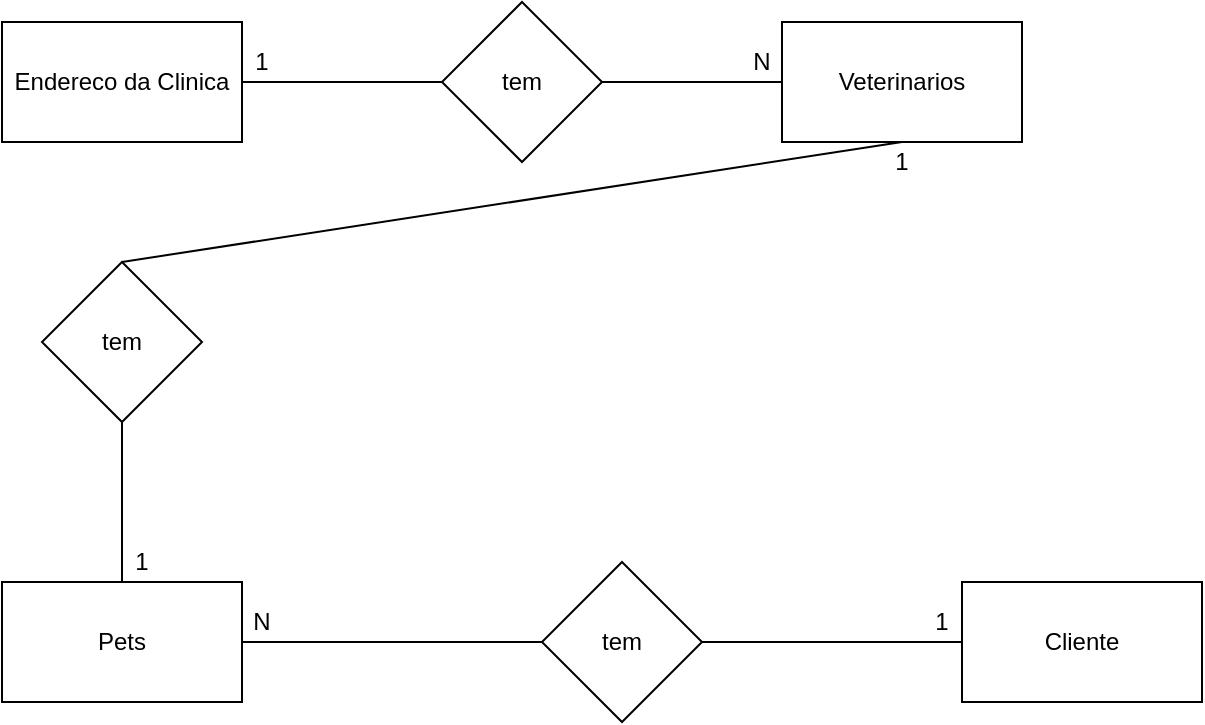 <mxfile version="14.4.2" type="device" pages="2"><diagram id="_s4483RYqr5AyLQWymlL" name="conceitual"><mxGraphModel dx="868" dy="434" grid="1" gridSize="10" guides="1" tooltips="1" connect="1" arrows="1" fold="1" page="1" pageScale="1" pageWidth="827" pageHeight="1169" math="0" shadow="0"><root><mxCell id="0"/><mxCell id="1" parent="0"/><mxCell id="1OY3A9m-gaSSutAroQ0e-1" value="Endereco da Clinica" style="rounded=0;whiteSpace=wrap;html=1;" vertex="1" parent="1"><mxGeometry x="60" y="100" width="120" height="60" as="geometry"/></mxCell><mxCell id="1OY3A9m-gaSSutAroQ0e-2" value="tem" style="rhombus;whiteSpace=wrap;html=1;" vertex="1" parent="1"><mxGeometry x="280" y="90" width="80" height="80" as="geometry"/></mxCell><mxCell id="1OY3A9m-gaSSutAroQ0e-3" value="Veterinarios" style="rounded=0;whiteSpace=wrap;html=1;" vertex="1" parent="1"><mxGeometry x="450" y="100" width="120" height="60" as="geometry"/></mxCell><mxCell id="1OY3A9m-gaSSutAroQ0e-4" value="Pets" style="rounded=0;whiteSpace=wrap;html=1;" vertex="1" parent="1"><mxGeometry x="60" y="380" width="120" height="60" as="geometry"/></mxCell><mxCell id="1OY3A9m-gaSSutAroQ0e-5" value="tem" style="rhombus;whiteSpace=wrap;html=1;" vertex="1" parent="1"><mxGeometry x="80" y="220" width="80" height="80" as="geometry"/></mxCell><mxCell id="1OY3A9m-gaSSutAroQ0e-6" value="tem" style="rhombus;whiteSpace=wrap;html=1;" vertex="1" parent="1"><mxGeometry x="330" y="370" width="80" height="80" as="geometry"/></mxCell><mxCell id="1OY3A9m-gaSSutAroQ0e-7" value="Cliente" style="rounded=0;whiteSpace=wrap;html=1;" vertex="1" parent="1"><mxGeometry x="540" y="380" width="120" height="60" as="geometry"/></mxCell><mxCell id="1OY3A9m-gaSSutAroQ0e-8" value="" style="endArrow=none;html=1;exitX=1;exitY=0.5;exitDx=0;exitDy=0;entryX=0;entryY=0.5;entryDx=0;entryDy=0;" edge="1" parent="1" source="1OY3A9m-gaSSutAroQ0e-1" target="1OY3A9m-gaSSutAroQ0e-2"><mxGeometry width="50" height="50" relative="1" as="geometry"><mxPoint x="390" y="280" as="sourcePoint"/><mxPoint x="440" y="230" as="targetPoint"/></mxGeometry></mxCell><mxCell id="1OY3A9m-gaSSutAroQ0e-9" value="" style="endArrow=none;html=1;exitX=1;exitY=0.5;exitDx=0;exitDy=0;entryX=0;entryY=0.5;entryDx=0;entryDy=0;" edge="1" parent="1" source="1OY3A9m-gaSSutAroQ0e-2" target="1OY3A9m-gaSSutAroQ0e-3"><mxGeometry width="50" height="50" relative="1" as="geometry"><mxPoint x="390" y="280" as="sourcePoint"/><mxPoint x="440" y="230" as="targetPoint"/></mxGeometry></mxCell><mxCell id="1OY3A9m-gaSSutAroQ0e-10" value="" style="endArrow=none;html=1;exitX=0.5;exitY=1;exitDx=0;exitDy=0;entryX=0.5;entryY=0;entryDx=0;entryDy=0;" edge="1" parent="1" source="1OY3A9m-gaSSutAroQ0e-3" target="1OY3A9m-gaSSutAroQ0e-5"><mxGeometry width="50" height="50" relative="1" as="geometry"><mxPoint x="390" y="280" as="sourcePoint"/><mxPoint x="440" y="230" as="targetPoint"/></mxGeometry></mxCell><mxCell id="1OY3A9m-gaSSutAroQ0e-11" value="" style="endArrow=none;html=1;exitX=0.5;exitY=1;exitDx=0;exitDy=0;entryX=0.5;entryY=0;entryDx=0;entryDy=0;" edge="1" parent="1" source="1OY3A9m-gaSSutAroQ0e-5" target="1OY3A9m-gaSSutAroQ0e-4"><mxGeometry width="50" height="50" relative="1" as="geometry"><mxPoint x="390" y="280" as="sourcePoint"/><mxPoint x="440" y="230" as="targetPoint"/></mxGeometry></mxCell><mxCell id="1OY3A9m-gaSSutAroQ0e-12" value="" style="endArrow=none;html=1;exitX=1;exitY=0.5;exitDx=0;exitDy=0;entryX=0;entryY=0.5;entryDx=0;entryDy=0;" edge="1" parent="1" source="1OY3A9m-gaSSutAroQ0e-4" target="1OY3A9m-gaSSutAroQ0e-6"><mxGeometry width="50" height="50" relative="1" as="geometry"><mxPoint x="390" y="280" as="sourcePoint"/><mxPoint x="440" y="230" as="targetPoint"/></mxGeometry></mxCell><mxCell id="1OY3A9m-gaSSutAroQ0e-13" value="" style="endArrow=none;html=1;exitX=1;exitY=0.5;exitDx=0;exitDy=0;entryX=0;entryY=0.5;entryDx=0;entryDy=0;" edge="1" parent="1" source="1OY3A9m-gaSSutAroQ0e-6" target="1OY3A9m-gaSSutAroQ0e-7"><mxGeometry width="50" height="50" relative="1" as="geometry"><mxPoint x="390" y="280" as="sourcePoint"/><mxPoint x="440" y="230" as="targetPoint"/></mxGeometry></mxCell><mxCell id="1OY3A9m-gaSSutAroQ0e-14" value="1" style="text;html=1;strokeColor=none;fillColor=none;align=center;verticalAlign=middle;whiteSpace=wrap;rounded=0;" vertex="1" parent="1"><mxGeometry x="170" y="110" width="40" height="20" as="geometry"/></mxCell><mxCell id="1OY3A9m-gaSSutAroQ0e-15" value="N" style="text;html=1;strokeColor=none;fillColor=none;align=center;verticalAlign=middle;whiteSpace=wrap;rounded=0;" vertex="1" parent="1"><mxGeometry x="420" y="110" width="40" height="20" as="geometry"/></mxCell><mxCell id="1OY3A9m-gaSSutAroQ0e-16" value="1" style="text;html=1;strokeColor=none;fillColor=none;align=center;verticalAlign=middle;whiteSpace=wrap;rounded=0;" vertex="1" parent="1"><mxGeometry x="490" y="160" width="40" height="20" as="geometry"/></mxCell><mxCell id="1OY3A9m-gaSSutAroQ0e-17" value="1" style="text;html=1;strokeColor=none;fillColor=none;align=center;verticalAlign=middle;whiteSpace=wrap;rounded=0;" vertex="1" parent="1"><mxGeometry x="110" y="360" width="40" height="20" as="geometry"/></mxCell><mxCell id="1OY3A9m-gaSSutAroQ0e-18" value="N" style="text;html=1;strokeColor=none;fillColor=none;align=center;verticalAlign=middle;whiteSpace=wrap;rounded=0;" vertex="1" parent="1"><mxGeometry x="170" y="390" width="40" height="20" as="geometry"/></mxCell><mxCell id="1OY3A9m-gaSSutAroQ0e-19" value="1" style="text;html=1;strokeColor=none;fillColor=none;align=center;verticalAlign=middle;whiteSpace=wrap;rounded=0;" vertex="1" parent="1"><mxGeometry x="510" y="390" width="40" height="20" as="geometry"/></mxCell></root></mxGraphModel></diagram><diagram id="pXeGCXIOPrgaCm2TZaWv" name="logico"><mxGraphModel dx="868" dy="434" grid="1" gridSize="10" guides="1" tooltips="1" connect="1" arrows="1" fold="1" page="1" pageScale="1" pageWidth="827" pageHeight="1169" math="0" shadow="0"><root><mxCell id="UKw4L26IM7ZCvgSP6EJG-0"/><mxCell id="UKw4L26IM7ZCvgSP6EJG-1" parent="UKw4L26IM7ZCvgSP6EJG-0"/><mxCell id="UKw4L26IM7ZCvgSP6EJG-2" value="Endereco da Clinica" style="shape=table;startSize=30;container=1;collapsible=1;childLayout=tableLayout;fixedRows=1;rowLines=0;fontStyle=1;align=center;resizeLast=1;" vertex="1" parent="UKw4L26IM7ZCvgSP6EJG-1"><mxGeometry x="80" y="20" width="180" height="100" as="geometry"/></mxCell><mxCell id="UKw4L26IM7ZCvgSP6EJG-3" value="" style="shape=partialRectangle;collapsible=0;dropTarget=0;pointerEvents=0;fillColor=none;top=0;left=0;bottom=1;right=0;points=[[0,0.5],[1,0.5]];portConstraint=eastwest;" vertex="1" parent="UKw4L26IM7ZCvgSP6EJG-2"><mxGeometry y="30" width="180" height="30" as="geometry"/></mxCell><mxCell id="UKw4L26IM7ZCvgSP6EJG-4" value="PK" style="shape=partialRectangle;connectable=0;fillColor=none;top=0;left=0;bottom=0;right=0;fontStyle=1;overflow=hidden;" vertex="1" parent="UKw4L26IM7ZCvgSP6EJG-3"><mxGeometry width="30" height="30" as="geometry"/></mxCell><mxCell id="UKw4L26IM7ZCvgSP6EJG-5" value="idClinica" style="shape=partialRectangle;connectable=0;fillColor=none;top=0;left=0;bottom=0;right=0;align=left;spacingLeft=6;fontStyle=1;overflow=hidden;" vertex="1" parent="UKw4L26IM7ZCvgSP6EJG-3"><mxGeometry x="30" width="150" height="30" as="geometry"/></mxCell><mxCell id="UKw4L26IM7ZCvgSP6EJG-6" value="" style="shape=partialRectangle;collapsible=0;dropTarget=0;pointerEvents=0;fillColor=none;top=0;left=0;bottom=0;right=0;points=[[0,0.5],[1,0.5]];portConstraint=eastwest;" vertex="1" parent="UKw4L26IM7ZCvgSP6EJG-2"><mxGeometry y="60" width="180" height="30" as="geometry"/></mxCell><mxCell id="UKw4L26IM7ZCvgSP6EJG-7" value="" style="shape=partialRectangle;connectable=0;fillColor=none;top=0;left=0;bottom=0;right=0;editable=1;overflow=hidden;" vertex="1" parent="UKw4L26IM7ZCvgSP6EJG-6"><mxGeometry width="30" height="30" as="geometry"/></mxCell><mxCell id="UKw4L26IM7ZCvgSP6EJG-8" value="Endereco" style="shape=partialRectangle;connectable=0;fillColor=none;top=0;left=0;bottom=0;right=0;align=left;spacingLeft=6;overflow=hidden;" vertex="1" parent="UKw4L26IM7ZCvgSP6EJG-6"><mxGeometry x="30" width="150" height="30" as="geometry"/></mxCell><mxCell id="UKw4L26IM7ZCvgSP6EJG-15" value="Veterinarios" style="shape=table;startSize=30;container=1;collapsible=1;childLayout=tableLayout;fixedRows=1;rowLines=0;fontStyle=1;align=center;resizeLast=1;" vertex="1" parent="UKw4L26IM7ZCvgSP6EJG-1"><mxGeometry x="460" y="10" width="180" height="160" as="geometry"/></mxCell><mxCell id="UKw4L26IM7ZCvgSP6EJG-16" value="" style="shape=partialRectangle;collapsible=0;dropTarget=0;pointerEvents=0;fillColor=none;top=0;left=0;bottom=0;right=0;points=[[0,0.5],[1,0.5]];portConstraint=eastwest;" vertex="1" parent="UKw4L26IM7ZCvgSP6EJG-15"><mxGeometry y="30" width="180" height="30" as="geometry"/></mxCell><mxCell id="UKw4L26IM7ZCvgSP6EJG-17" value="PK" style="shape=partialRectangle;connectable=0;fillColor=none;top=0;left=0;bottom=0;right=0;fontStyle=1;overflow=hidden;" vertex="1" parent="UKw4L26IM7ZCvgSP6EJG-16"><mxGeometry width="60" height="30" as="geometry"/></mxCell><mxCell id="UKw4L26IM7ZCvgSP6EJG-18" value="idVeterinario" style="shape=partialRectangle;connectable=0;fillColor=none;top=0;left=0;bottom=0;right=0;align=left;spacingLeft=6;fontStyle=1;overflow=hidden;" vertex="1" parent="UKw4L26IM7ZCvgSP6EJG-16"><mxGeometry x="60" width="120" height="30" as="geometry"/></mxCell><mxCell id="UKw4L26IM7ZCvgSP6EJG-19" value="" style="shape=partialRectangle;collapsible=0;dropTarget=0;pointerEvents=0;fillColor=none;top=0;left=0;bottom=1;right=0;points=[[0,0.5],[1,0.5]];portConstraint=eastwest;" vertex="1" parent="UKw4L26IM7ZCvgSP6EJG-15"><mxGeometry y="60" width="180" height="30" as="geometry"/></mxCell><mxCell id="UKw4L26IM7ZCvgSP6EJG-20" value="FK" style="shape=partialRectangle;connectable=0;fillColor=none;top=0;left=0;bottom=0;right=0;fontStyle=1;overflow=hidden;" vertex="1" parent="UKw4L26IM7ZCvgSP6EJG-19"><mxGeometry width="60" height="30" as="geometry"/></mxCell><mxCell id="UKw4L26IM7ZCvgSP6EJG-21" value="idClinica" style="shape=partialRectangle;connectable=0;fillColor=none;top=0;left=0;bottom=0;right=0;align=left;spacingLeft=6;fontStyle=1;overflow=hidden;" vertex="1" parent="UKw4L26IM7ZCvgSP6EJG-19"><mxGeometry x="60" width="120" height="30" as="geometry"/></mxCell><mxCell id="UKw4L26IM7ZCvgSP6EJG-22" value="" style="shape=partialRectangle;collapsible=0;dropTarget=0;pointerEvents=0;fillColor=none;top=0;left=0;bottom=0;right=0;points=[[0,0.5],[1,0.5]];portConstraint=eastwest;" vertex="1" parent="UKw4L26IM7ZCvgSP6EJG-15"><mxGeometry y="90" width="180" height="30" as="geometry"/></mxCell><mxCell id="UKw4L26IM7ZCvgSP6EJG-23" value="" style="shape=partialRectangle;connectable=0;fillColor=none;top=0;left=0;bottom=0;right=0;editable=1;overflow=hidden;" vertex="1" parent="UKw4L26IM7ZCvgSP6EJG-22"><mxGeometry width="60" height="30" as="geometry"/></mxCell><mxCell id="UKw4L26IM7ZCvgSP6EJG-24" value="Nome" style="shape=partialRectangle;connectable=0;fillColor=none;top=0;left=0;bottom=0;right=0;align=left;spacingLeft=6;overflow=hidden;" vertex="1" parent="UKw4L26IM7ZCvgSP6EJG-22"><mxGeometry x="60" width="120" height="30" as="geometry"/></mxCell><mxCell id="UKw4L26IM7ZCvgSP6EJG-25" value="" style="shape=partialRectangle;collapsible=0;dropTarget=0;pointerEvents=0;fillColor=none;top=0;left=0;bottom=0;right=0;points=[[0,0.5],[1,0.5]];portConstraint=eastwest;" vertex="1" parent="UKw4L26IM7ZCvgSP6EJG-15"><mxGeometry y="120" width="180" height="30" as="geometry"/></mxCell><mxCell id="UKw4L26IM7ZCvgSP6EJG-26" value="" style="shape=partialRectangle;connectable=0;fillColor=none;top=0;left=0;bottom=0;right=0;editable=1;overflow=hidden;" vertex="1" parent="UKw4L26IM7ZCvgSP6EJG-25"><mxGeometry width="60" height="30" as="geometry"/></mxCell><mxCell id="UKw4L26IM7ZCvgSP6EJG-27" value="CPF" style="shape=partialRectangle;connectable=0;fillColor=none;top=0;left=0;bottom=0;right=0;align=left;spacingLeft=6;overflow=hidden;" vertex="1" parent="UKw4L26IM7ZCvgSP6EJG-25"><mxGeometry x="60" width="120" height="30" as="geometry"/></mxCell><mxCell id="UKw4L26IM7ZCvgSP6EJG-28" value="Pets" style="shape=table;startSize=30;container=1;collapsible=1;childLayout=tableLayout;fixedRows=1;rowLines=0;fontStyle=1;align=center;resizeLast=1;" vertex="1" parent="UKw4L26IM7ZCvgSP6EJG-1"><mxGeometry x="80" y="210" width="180" height="250" as="geometry"/></mxCell><mxCell id="UKw4L26IM7ZCvgSP6EJG-29" value="" style="shape=partialRectangle;collapsible=0;dropTarget=0;pointerEvents=0;fillColor=none;top=0;left=0;bottom=0;right=0;points=[[0,0.5],[1,0.5]];portConstraint=eastwest;" vertex="1" parent="UKw4L26IM7ZCvgSP6EJG-28"><mxGeometry y="30" width="180" height="30" as="geometry"/></mxCell><mxCell id="UKw4L26IM7ZCvgSP6EJG-30" value="PK" style="shape=partialRectangle;connectable=0;fillColor=none;top=0;left=0;bottom=0;right=0;fontStyle=1;overflow=hidden;" vertex="1" parent="UKw4L26IM7ZCvgSP6EJG-29"><mxGeometry width="60" height="30" as="geometry"/></mxCell><mxCell id="UKw4L26IM7ZCvgSP6EJG-31" value="idPet" style="shape=partialRectangle;connectable=0;fillColor=none;top=0;left=0;bottom=0;right=0;align=left;spacingLeft=6;fontStyle=1;overflow=hidden;" vertex="1" parent="UKw4L26IM7ZCvgSP6EJG-29"><mxGeometry x="60" width="120" height="30" as="geometry"/></mxCell><mxCell id="UKw4L26IM7ZCvgSP6EJG-32" value="" style="shape=partialRectangle;collapsible=0;dropTarget=0;pointerEvents=0;fillColor=none;top=0;left=0;bottom=1;right=0;points=[[0,0.5],[1,0.5]];portConstraint=eastwest;" vertex="1" parent="UKw4L26IM7ZCvgSP6EJG-28"><mxGeometry y="60" width="180" height="30" as="geometry"/></mxCell><mxCell id="UKw4L26IM7ZCvgSP6EJG-33" value="FK" style="shape=partialRectangle;connectable=0;fillColor=none;top=0;left=0;bottom=0;right=0;fontStyle=1;overflow=hidden;" vertex="1" parent="UKw4L26IM7ZCvgSP6EJG-32"><mxGeometry width="60" height="30" as="geometry"/></mxCell><mxCell id="UKw4L26IM7ZCvgSP6EJG-34" value="idVeterinario" style="shape=partialRectangle;connectable=0;fillColor=none;top=0;left=0;bottom=0;right=0;align=left;spacingLeft=6;fontStyle=1;overflow=hidden;" vertex="1" parent="UKw4L26IM7ZCvgSP6EJG-32"><mxGeometry x="60" width="120" height="30" as="geometry"/></mxCell><mxCell id="UKw4L26IM7ZCvgSP6EJG-54" value="" style="shape=partialRectangle;collapsible=0;dropTarget=0;pointerEvents=0;fillColor=none;top=0;left=0;bottom=1;right=0;points=[[0,0.5],[1,0.5]];portConstraint=eastwest;" vertex="1" parent="UKw4L26IM7ZCvgSP6EJG-28"><mxGeometry y="90" width="180" height="30" as="geometry"/></mxCell><mxCell id="UKw4L26IM7ZCvgSP6EJG-55" value="FK" style="shape=partialRectangle;connectable=0;fillColor=none;top=0;left=0;bottom=0;right=0;fontStyle=1;overflow=hidden;" vertex="1" parent="UKw4L26IM7ZCvgSP6EJG-54"><mxGeometry width="60" height="30" as="geometry"/></mxCell><mxCell id="UKw4L26IM7ZCvgSP6EJG-56" value="idCliente" style="shape=partialRectangle;connectable=0;fillColor=none;top=0;left=0;bottom=0;right=0;align=left;spacingLeft=6;fontStyle=1;overflow=hidden;" vertex="1" parent="UKw4L26IM7ZCvgSP6EJG-54"><mxGeometry x="60" width="120" height="30" as="geometry"/></mxCell><mxCell id="UKw4L26IM7ZCvgSP6EJG-35" value="" style="shape=partialRectangle;collapsible=0;dropTarget=0;pointerEvents=0;fillColor=none;top=0;left=0;bottom=0;right=0;points=[[0,0.5],[1,0.5]];portConstraint=eastwest;" vertex="1" parent="UKw4L26IM7ZCvgSP6EJG-28"><mxGeometry y="120" width="180" height="30" as="geometry"/></mxCell><mxCell id="UKw4L26IM7ZCvgSP6EJG-36" value="" style="shape=partialRectangle;connectable=0;fillColor=none;top=0;left=0;bottom=0;right=0;editable=1;overflow=hidden;" vertex="1" parent="UKw4L26IM7ZCvgSP6EJG-35"><mxGeometry width="60" height="30" as="geometry"/></mxCell><mxCell id="UKw4L26IM7ZCvgSP6EJG-37" value="Nome" style="shape=partialRectangle;connectable=0;fillColor=none;top=0;left=0;bottom=0;right=0;align=left;spacingLeft=6;overflow=hidden;" vertex="1" parent="UKw4L26IM7ZCvgSP6EJG-35"><mxGeometry x="60" width="120" height="30" as="geometry"/></mxCell><mxCell id="UKw4L26IM7ZCvgSP6EJG-38" value="" style="shape=partialRectangle;collapsible=0;dropTarget=0;pointerEvents=0;fillColor=none;top=0;left=0;bottom=0;right=0;points=[[0,0.5],[1,0.5]];portConstraint=eastwest;" vertex="1" parent="UKw4L26IM7ZCvgSP6EJG-28"><mxGeometry y="150" width="180" height="30" as="geometry"/></mxCell><mxCell id="UKw4L26IM7ZCvgSP6EJG-39" value="" style="shape=partialRectangle;connectable=0;fillColor=none;top=0;left=0;bottom=0;right=0;editable=1;overflow=hidden;" vertex="1" parent="UKw4L26IM7ZCvgSP6EJG-38"><mxGeometry width="60" height="30" as="geometry"/></mxCell><mxCell id="UKw4L26IM7ZCvgSP6EJG-40" value="Data de Nascimento" style="shape=partialRectangle;connectable=0;fillColor=none;top=0;left=0;bottom=0;right=0;align=left;spacingLeft=6;overflow=hidden;" vertex="1" parent="UKw4L26IM7ZCvgSP6EJG-38"><mxGeometry x="60" width="120" height="30" as="geometry"/></mxCell><mxCell id="vyweqPEByrR30L_3bY2m-0" value="" style="shape=partialRectangle;collapsible=0;dropTarget=0;pointerEvents=0;fillColor=none;top=0;left=0;bottom=0;right=0;points=[[0,0.5],[1,0.5]];portConstraint=eastwest;" vertex="1" parent="UKw4L26IM7ZCvgSP6EJG-28"><mxGeometry y="180" width="180" height="30" as="geometry"/></mxCell><mxCell id="vyweqPEByrR30L_3bY2m-1" value="" style="shape=partialRectangle;connectable=0;fillColor=none;top=0;left=0;bottom=0;right=0;editable=1;overflow=hidden;" vertex="1" parent="vyweqPEByrR30L_3bY2m-0"><mxGeometry width="60" height="30" as="geometry"/></mxCell><mxCell id="vyweqPEByrR30L_3bY2m-2" value="Tipo de Pet" style="shape=partialRectangle;connectable=0;fillColor=none;top=0;left=0;bottom=0;right=0;align=left;spacingLeft=6;overflow=hidden;" vertex="1" parent="vyweqPEByrR30L_3bY2m-0"><mxGeometry x="60" width="120" height="30" as="geometry"/></mxCell><mxCell id="vyweqPEByrR30L_3bY2m-3" value="" style="shape=partialRectangle;collapsible=0;dropTarget=0;pointerEvents=0;fillColor=none;top=0;left=0;bottom=0;right=0;points=[[0,0.5],[1,0.5]];portConstraint=eastwest;" vertex="1" parent="UKw4L26IM7ZCvgSP6EJG-28"><mxGeometry y="210" width="180" height="30" as="geometry"/></mxCell><mxCell id="vyweqPEByrR30L_3bY2m-4" value="" style="shape=partialRectangle;connectable=0;fillColor=none;top=0;left=0;bottom=0;right=0;editable=1;overflow=hidden;" vertex="1" parent="vyweqPEByrR30L_3bY2m-3"><mxGeometry width="60" height="30" as="geometry"/></mxCell><mxCell id="vyweqPEByrR30L_3bY2m-5" value="Raca" style="shape=partialRectangle;connectable=0;fillColor=none;top=0;left=0;bottom=0;right=0;align=left;spacingLeft=6;overflow=hidden;" vertex="1" parent="vyweqPEByrR30L_3bY2m-3"><mxGeometry x="60" width="120" height="30" as="geometry"/></mxCell><mxCell id="UKw4L26IM7ZCvgSP6EJG-41" value="Cliente" style="shape=table;startSize=30;container=1;collapsible=1;childLayout=tableLayout;fixedRows=1;rowLines=0;fontStyle=1;align=center;resizeLast=1;" vertex="1" parent="UKw4L26IM7ZCvgSP6EJG-1"><mxGeometry x="460" y="240" width="180" height="160" as="geometry"/></mxCell><mxCell id="UKw4L26IM7ZCvgSP6EJG-42" value="" style="shape=partialRectangle;collapsible=0;dropTarget=0;pointerEvents=0;fillColor=none;top=0;left=0;bottom=0;right=0;points=[[0,0.5],[1,0.5]];portConstraint=eastwest;" vertex="1" parent="UKw4L26IM7ZCvgSP6EJG-41"><mxGeometry y="30" width="180" height="30" as="geometry"/></mxCell><mxCell id="UKw4L26IM7ZCvgSP6EJG-43" value="PK" style="shape=partialRectangle;connectable=0;fillColor=none;top=0;left=0;bottom=0;right=0;fontStyle=1;overflow=hidden;" vertex="1" parent="UKw4L26IM7ZCvgSP6EJG-42"><mxGeometry width="60" height="30" as="geometry"/></mxCell><mxCell id="UKw4L26IM7ZCvgSP6EJG-44" value="idCliente" style="shape=partialRectangle;connectable=0;fillColor=none;top=0;left=0;bottom=0;right=0;align=left;spacingLeft=6;fontStyle=1;overflow=hidden;" vertex="1" parent="UKw4L26IM7ZCvgSP6EJG-42"><mxGeometry x="60" width="120" height="30" as="geometry"/></mxCell><mxCell id="UKw4L26IM7ZCvgSP6EJG-45" value="" style="shape=partialRectangle;collapsible=0;dropTarget=0;pointerEvents=0;fillColor=none;top=0;left=0;bottom=1;right=0;points=[[0,0.5],[1,0.5]];portConstraint=eastwest;" vertex="1" parent="UKw4L26IM7ZCvgSP6EJG-41"><mxGeometry y="60" width="180" height="30" as="geometry"/></mxCell><mxCell id="UKw4L26IM7ZCvgSP6EJG-46" value="FK" style="shape=partialRectangle;connectable=0;fillColor=none;top=0;left=0;bottom=0;right=0;fontStyle=1;overflow=hidden;" vertex="1" parent="UKw4L26IM7ZCvgSP6EJG-45"><mxGeometry width="60" height="30" as="geometry"/></mxCell><mxCell id="UKw4L26IM7ZCvgSP6EJG-47" value="idPet" style="shape=partialRectangle;connectable=0;fillColor=none;top=0;left=0;bottom=0;right=0;align=left;spacingLeft=6;fontStyle=1;overflow=hidden;" vertex="1" parent="UKw4L26IM7ZCvgSP6EJG-45"><mxGeometry x="60" width="120" height="30" as="geometry"/></mxCell><mxCell id="UKw4L26IM7ZCvgSP6EJG-48" value="" style="shape=partialRectangle;collapsible=0;dropTarget=0;pointerEvents=0;fillColor=none;top=0;left=0;bottom=0;right=0;points=[[0,0.5],[1,0.5]];portConstraint=eastwest;" vertex="1" parent="UKw4L26IM7ZCvgSP6EJG-41"><mxGeometry y="90" width="180" height="30" as="geometry"/></mxCell><mxCell id="UKw4L26IM7ZCvgSP6EJG-49" value="" style="shape=partialRectangle;connectable=0;fillColor=none;top=0;left=0;bottom=0;right=0;editable=1;overflow=hidden;" vertex="1" parent="UKw4L26IM7ZCvgSP6EJG-48"><mxGeometry width="60" height="30" as="geometry"/></mxCell><mxCell id="UKw4L26IM7ZCvgSP6EJG-50" value="Nome" style="shape=partialRectangle;connectable=0;fillColor=none;top=0;left=0;bottom=0;right=0;align=left;spacingLeft=6;overflow=hidden;" vertex="1" parent="UKw4L26IM7ZCvgSP6EJG-48"><mxGeometry x="60" width="120" height="30" as="geometry"/></mxCell><mxCell id="UKw4L26IM7ZCvgSP6EJG-51" value="" style="shape=partialRectangle;collapsible=0;dropTarget=0;pointerEvents=0;fillColor=none;top=0;left=0;bottom=0;right=0;points=[[0,0.5],[1,0.5]];portConstraint=eastwest;" vertex="1" parent="UKw4L26IM7ZCvgSP6EJG-41"><mxGeometry y="120" width="180" height="30" as="geometry"/></mxCell><mxCell id="UKw4L26IM7ZCvgSP6EJG-52" value="" style="shape=partialRectangle;connectable=0;fillColor=none;top=0;left=0;bottom=0;right=0;editable=1;overflow=hidden;" vertex="1" parent="UKw4L26IM7ZCvgSP6EJG-51"><mxGeometry width="60" height="30" as="geometry"/></mxCell><mxCell id="UKw4L26IM7ZCvgSP6EJG-53" value="CPF" style="shape=partialRectangle;connectable=0;fillColor=none;top=0;left=0;bottom=0;right=0;align=left;spacingLeft=6;overflow=hidden;" vertex="1" parent="UKw4L26IM7ZCvgSP6EJG-51"><mxGeometry x="60" width="120" height="30" as="geometry"/></mxCell><mxCell id="zAMATVC_KZ_I7KyU_UeA-0" value="" style="edgeStyle=entityRelationEdgeStyle;fontSize=12;html=1;endArrow=ERzeroToMany;endFill=1;exitX=1;exitY=0.5;exitDx=0;exitDy=0;entryX=0;entryY=0.5;entryDx=0;entryDy=0;" edge="1" parent="UKw4L26IM7ZCvgSP6EJG-1" source="UKw4L26IM7ZCvgSP6EJG-3" target="UKw4L26IM7ZCvgSP6EJG-19"><mxGeometry width="100" height="100" relative="1" as="geometry"><mxPoint x="360" y="280" as="sourcePoint"/><mxPoint x="460" y="180" as="targetPoint"/></mxGeometry></mxCell><mxCell id="zAMATVC_KZ_I7KyU_UeA-1" value="" style="edgeStyle=entityRelationEdgeStyle;fontSize=12;html=1;endArrow=ERmandOne;startArrow=ERmandOne;entryX=0;entryY=0.5;entryDx=0;entryDy=0;exitX=1;exitY=0.5;exitDx=0;exitDy=0;" edge="1" parent="UKw4L26IM7ZCvgSP6EJG-1" source="UKw4L26IM7ZCvgSP6EJG-32" target="UKw4L26IM7ZCvgSP6EJG-16"><mxGeometry width="100" height="100" relative="1" as="geometry"><mxPoint x="360" y="280" as="sourcePoint"/><mxPoint x="460" y="180" as="targetPoint"/></mxGeometry></mxCell><mxCell id="500WXgWjxJM_Mhxc4T2b-0" value="" style="edgeStyle=entityRelationEdgeStyle;fontSize=12;html=1;endArrow=ERzeroToMany;endFill=1;entryX=1;entryY=0.5;entryDx=0;entryDy=0;exitX=0;exitY=0.5;exitDx=0;exitDy=0;" edge="1" parent="UKw4L26IM7ZCvgSP6EJG-1" source="UKw4L26IM7ZCvgSP6EJG-45" target="UKw4L26IM7ZCvgSP6EJG-29"><mxGeometry width="100" height="100" relative="1" as="geometry"><mxPoint x="360" y="310" as="sourcePoint"/><mxPoint x="460" y="210" as="targetPoint"/></mxGeometry></mxCell><mxCell id="500WXgWjxJM_Mhxc4T2b-1" value="" style="edgeStyle=entityRelationEdgeStyle;fontSize=12;html=1;endArrow=ERmandOne;startArrow=ERmandOne;exitX=1;exitY=0.5;exitDx=0;exitDy=0;entryX=0;entryY=0.5;entryDx=0;entryDy=0;" edge="1" parent="UKw4L26IM7ZCvgSP6EJG-1" source="UKw4L26IM7ZCvgSP6EJG-54" target="UKw4L26IM7ZCvgSP6EJG-42"><mxGeometry width="100" height="100" relative="1" as="geometry"><mxPoint x="360" y="310" as="sourcePoint"/><mxPoint x="460" y="210" as="targetPoint"/></mxGeometry></mxCell></root></mxGraphModel></diagram></mxfile>